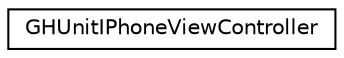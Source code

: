 digraph G
{
  edge [fontname="Helvetica",fontsize="10",labelfontname="Helvetica",labelfontsize="10"];
  node [fontname="Helvetica",fontsize="10",shape=record];
  rankdir="LR";
  Node1 [label="GHUnitIPhoneViewController",height=0.2,width=0.4,color="black", fillcolor="white", style="filled",URL="$interface_g_h_unit_i_phone_view_controller.html"];
}
